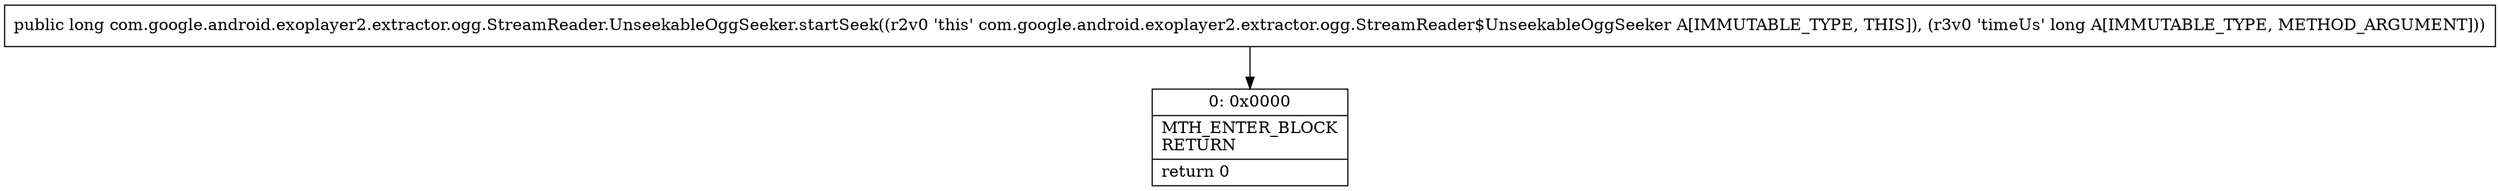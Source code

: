 digraph "CFG forcom.google.android.exoplayer2.extractor.ogg.StreamReader.UnseekableOggSeeker.startSeek(J)J" {
Node_0 [shape=record,label="{0\:\ 0x0000|MTH_ENTER_BLOCK\lRETURN\l|return 0\l}"];
MethodNode[shape=record,label="{public long com.google.android.exoplayer2.extractor.ogg.StreamReader.UnseekableOggSeeker.startSeek((r2v0 'this' com.google.android.exoplayer2.extractor.ogg.StreamReader$UnseekableOggSeeker A[IMMUTABLE_TYPE, THIS]), (r3v0 'timeUs' long A[IMMUTABLE_TYPE, METHOD_ARGUMENT])) }"];
MethodNode -> Node_0;
}

